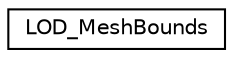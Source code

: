 digraph G
{
  edge [fontname="Helvetica",fontsize="10",labelfontname="Helvetica",labelfontsize="10"];
  node [fontname="Helvetica",fontsize="10",shape=record];
  rankdir=LR;
  Node1 [label="LOD_MeshBounds",height=0.2,width=0.4,color="black", fillcolor="white", style="filled",URL="$d7/d54/classLOD__MeshBounds.html"];
}
